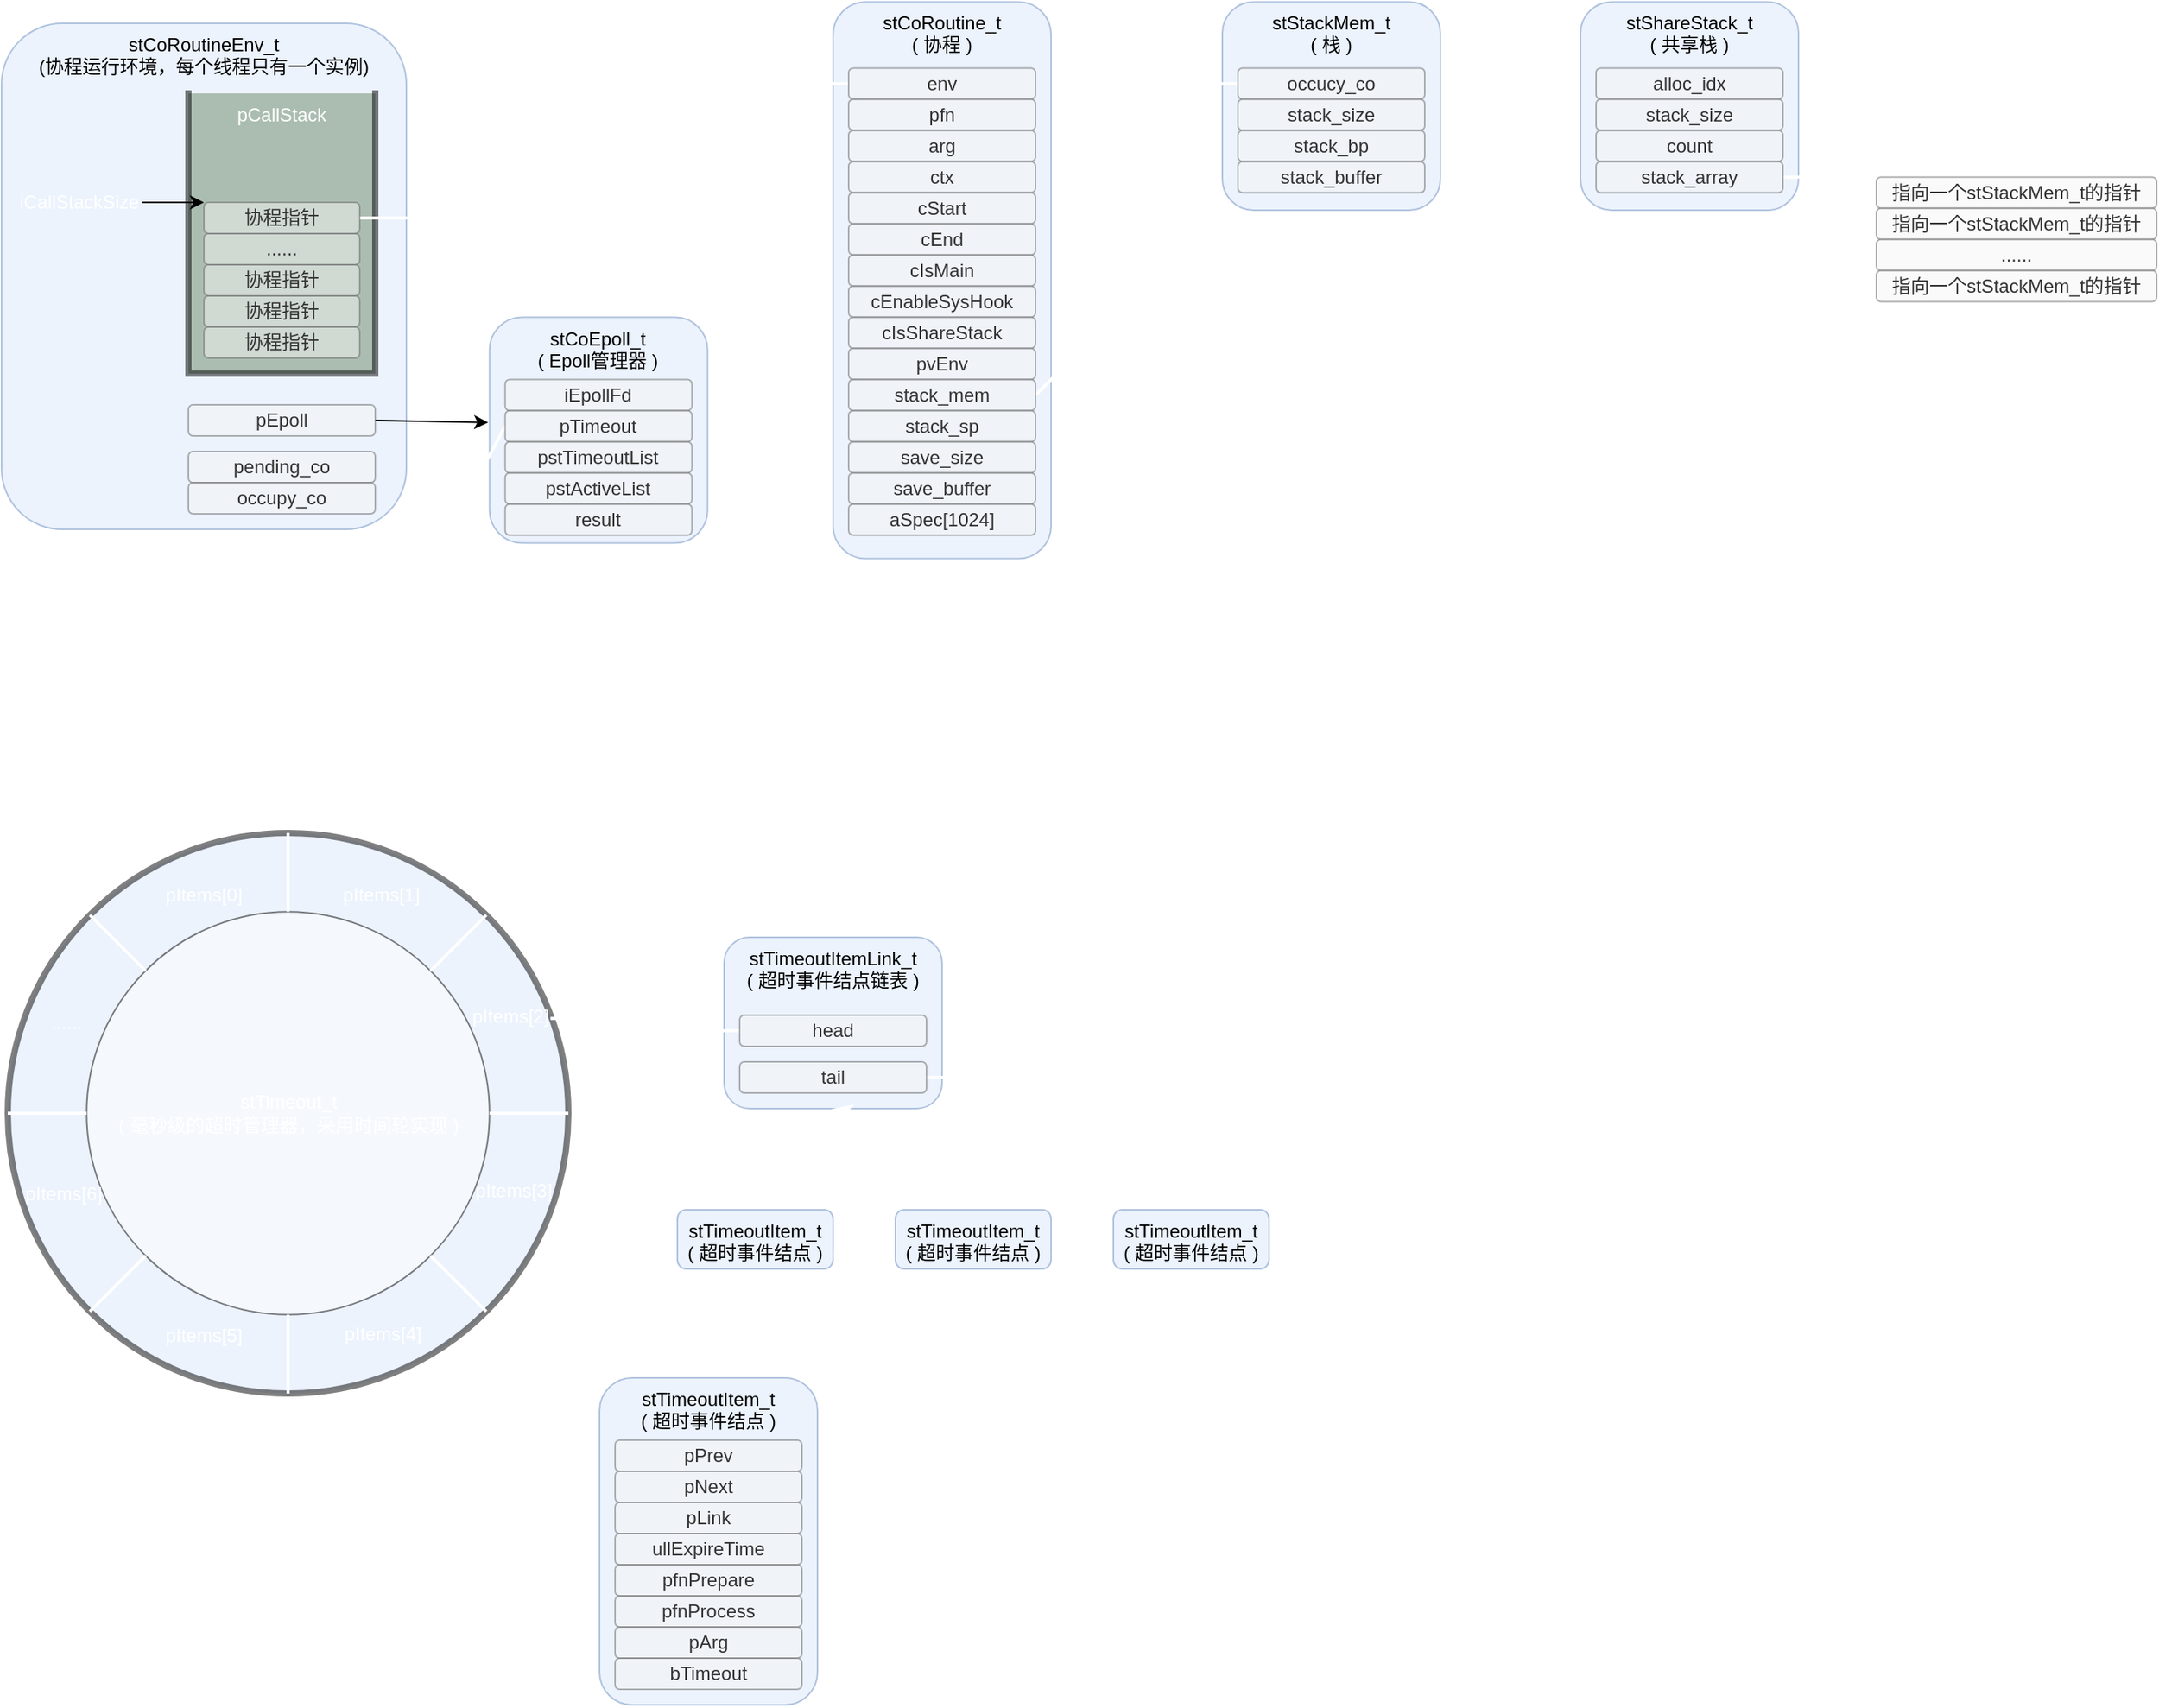 <mxfile>
    <diagram id="dXvlatfG868ND6BPzfTc" name="第 1 页">
        <mxGraphModel dx="579" dy="465" grid="1" gridSize="10" guides="1" tooltips="1" connect="1" arrows="1" fold="1" page="1" pageScale="1" pageWidth="4000" pageHeight="4000" background="none" math="0" shadow="0">
            <root>
                <mxCell id="0"/>
                <mxCell id="1" parent="0"/>
                <mxCell id="34" value="stCoRoutineEnv_t&lt;br&gt;(协程运行环境，每个线程只有一个实例)" style="rounded=1;whiteSpace=wrap;html=1;shadow=0;glass=0;labelBackgroundColor=none;labelBorderColor=none;sketch=0;strokeColor=#6c8ebf;strokeWidth=1;opacity=50;fillColor=#dae8fc;verticalAlign=top;" parent="1" vertex="1">
                    <mxGeometry x="276" y="370" width="260" height="325" as="geometry"/>
                </mxCell>
                <mxCell id="22" value="pCallStack" style="shape=partialRectangle;whiteSpace=wrap;html=1;bottom=1;right=1;left=1;top=0;fillColor=#6d8764;routingCenterX=-0.5;rounded=1;shadow=0;glass=0;labelBackgroundColor=none;labelBorderColor=none;sketch=0;fontColor=#ffffff;opacity=50;strokeColor=default;strokeWidth=4;verticalAlign=top;" parent="1" vertex="1">
                    <mxGeometry x="396" y="415" width="120" height="180" as="geometry"/>
                </mxCell>
                <mxCell id="24" value="协程指针" style="rounded=1;whiteSpace=wrap;html=1;shadow=0;glass=0;labelBackgroundColor=none;labelBorderColor=none;sketch=0;strokeColor=#666666;strokeWidth=1;fontColor=#333333;opacity=50;fillColor=#f5f5f5;" parent="1" vertex="1">
                    <mxGeometry x="406" y="565" width="100" height="20" as="geometry"/>
                </mxCell>
                <mxCell id="25" value="协程指针" style="rounded=1;whiteSpace=wrap;html=1;shadow=0;glass=0;labelBackgroundColor=none;labelBorderColor=none;sketch=0;strokeColor=#666666;strokeWidth=1;fontColor=#333333;opacity=50;fillColor=#f5f5f5;" parent="1" vertex="1">
                    <mxGeometry x="406" y="545" width="100" height="20" as="geometry"/>
                </mxCell>
                <mxCell id="26" value="协程指针" style="rounded=1;whiteSpace=wrap;html=1;shadow=0;glass=0;labelBackgroundColor=none;labelBorderColor=none;sketch=0;strokeColor=#666666;strokeWidth=1;fontColor=#333333;opacity=50;fillColor=#f5f5f5;" parent="1" vertex="1">
                    <mxGeometry x="406" y="525" width="100" height="20" as="geometry"/>
                </mxCell>
                <mxCell id="27" value="......" style="rounded=1;whiteSpace=wrap;html=1;shadow=0;glass=0;labelBackgroundColor=none;labelBorderColor=none;sketch=0;strokeColor=#666666;strokeWidth=1;fontColor=#333333;opacity=50;fillColor=#f5f5f5;" parent="1" vertex="1">
                    <mxGeometry x="406" y="505" width="100" height="20" as="geometry"/>
                </mxCell>
                <mxCell id="120" style="edgeStyle=none;html=1;exitX=1;exitY=0.5;exitDx=0;exitDy=0;entryX=0.003;entryY=0.388;entryDx=0;entryDy=0;entryPerimeter=0;strokeColor=#FFFFFF;strokeWidth=2;fontColor=#FFFFFF;" parent="1" source="28" target="102" edge="1">
                    <mxGeometry relative="1" as="geometry"/>
                </mxCell>
                <mxCell id="28" value="协程指针" style="rounded=1;whiteSpace=wrap;html=1;shadow=0;glass=0;labelBackgroundColor=none;labelBorderColor=none;sketch=0;strokeColor=#666666;strokeWidth=1;fontColor=#333333;opacity=50;fillColor=#f5f5f5;" parent="1" vertex="1">
                    <mxGeometry x="406" y="485" width="100" height="20" as="geometry"/>
                </mxCell>
                <mxCell id="30" style="edgeStyle=none;html=1;exitX=1;exitY=0.5;exitDx=0;exitDy=0;fontColor=#FFFFFF;entryX=0;entryY=0;entryDx=0;entryDy=0;" parent="1" source="29" target="28" edge="1">
                    <mxGeometry relative="1" as="geometry">
                        <mxPoint x="296" y="405" as="targetPoint"/>
                    </mxGeometry>
                </mxCell>
                <UserObject label="iCallStackSize" placeholders="1" name="Variable" id="29">
                    <mxCell style="text;html=1;strokeColor=none;fillColor=none;align=center;verticalAlign=middle;whiteSpace=wrap;overflow=hidden;rounded=1;shadow=0;glass=0;labelBackgroundColor=none;labelBorderColor=none;sketch=0;strokeWidth=1;fontColor=#FFFFFF;opacity=50;" parent="1" vertex="1">
                        <mxGeometry x="286" y="475" width="80" height="20" as="geometry"/>
                    </mxCell>
                </UserObject>
                <mxCell id="40" style="edgeStyle=none;html=1;exitX=1;exitY=0.5;exitDx=0;exitDy=0;entryX=-0.006;entryY=0.466;entryDx=0;entryDy=0;entryPerimeter=0;fontColor=#FFFFFF;" parent="1" source="31" target="35" edge="1">
                    <mxGeometry relative="1" as="geometry"/>
                </mxCell>
                <mxCell id="31" value="pEpoll" style="rounded=1;whiteSpace=wrap;html=1;shadow=0;glass=0;labelBackgroundColor=none;labelBorderColor=none;sketch=0;strokeColor=#666666;strokeWidth=1;fontColor=#333333;opacity=50;fillColor=#f5f5f5;" parent="1" vertex="1">
                    <mxGeometry x="396" y="615" width="120" height="20" as="geometry"/>
                </mxCell>
                <mxCell id="32" value="pending_co" style="rounded=1;whiteSpace=wrap;html=1;shadow=0;glass=0;labelBackgroundColor=none;labelBorderColor=none;sketch=0;strokeColor=#666666;strokeWidth=1;fontColor=#333333;opacity=50;fillColor=#f5f5f5;" parent="1" vertex="1">
                    <mxGeometry x="396" y="645" width="120" height="20" as="geometry"/>
                </mxCell>
                <mxCell id="33" value="occupy_co" style="rounded=1;whiteSpace=wrap;html=1;shadow=0;glass=0;labelBackgroundColor=none;labelBorderColor=none;sketch=0;strokeColor=#666666;strokeWidth=1;fontColor=#333333;opacity=50;fillColor=#f5f5f5;" parent="1" vertex="1">
                    <mxGeometry x="396" y="665" width="120" height="20" as="geometry"/>
                </mxCell>
                <mxCell id="35" value="stCoEpoll_t&lt;br&gt;( Epoll管理器 )" style="rounded=1;whiteSpace=wrap;html=1;shadow=0;glass=0;labelBackgroundColor=none;labelBorderColor=none;sketch=0;strokeColor=#6c8ebf;strokeWidth=1;opacity=50;fillColor=#dae8fc;verticalAlign=top;align=center;" parent="1" vertex="1">
                    <mxGeometry x="589.38" y="558.75" width="140" height="145" as="geometry"/>
                </mxCell>
                <mxCell id="36" value="iEpollFd" style="rounded=1;whiteSpace=wrap;html=1;shadow=0;glass=0;labelBackgroundColor=none;labelBorderColor=none;sketch=0;strokeColor=#666666;strokeWidth=1;fontColor=#333333;opacity=50;fillColor=#f5f5f5;" parent="1" vertex="1">
                    <mxGeometry x="599.38" y="598.75" width="120" height="20" as="geometry"/>
                </mxCell>
                <mxCell id="97" style="edgeStyle=none;html=1;exitX=0;exitY=0.5;exitDx=0;exitDy=0;entryX=0.5;entryY=0;entryDx=0;entryDy=0;strokeColor=#FFFFFF;strokeWidth=2;fontColor=#FFFFFF;" parent="1" source="37" target="49" edge="1">
                    <mxGeometry relative="1" as="geometry"/>
                </mxCell>
                <mxCell id="37" value="pTimeout" style="rounded=1;whiteSpace=wrap;html=1;shadow=0;glass=0;labelBackgroundColor=none;labelBorderColor=none;sketch=0;strokeColor=#666666;strokeWidth=1;fontColor=#333333;opacity=50;fillColor=#f5f5f5;" parent="1" vertex="1">
                    <mxGeometry x="599.38" y="618.75" width="120" height="20" as="geometry"/>
                </mxCell>
                <mxCell id="38" value="pstTimeoutList" style="rounded=1;whiteSpace=wrap;html=1;shadow=0;glass=0;labelBackgroundColor=none;labelBorderColor=none;sketch=0;strokeColor=#666666;strokeWidth=1;fontColor=#333333;opacity=50;fillColor=#f5f5f5;" parent="1" vertex="1">
                    <mxGeometry x="599.38" y="638.75" width="120" height="20" as="geometry"/>
                </mxCell>
                <mxCell id="39" value="pstActiveList" style="rounded=1;whiteSpace=wrap;html=1;shadow=0;glass=0;labelBackgroundColor=none;labelBorderColor=none;sketch=0;strokeColor=#666666;strokeWidth=1;fontColor=#333333;opacity=50;fillColor=#f5f5f5;" parent="1" vertex="1">
                    <mxGeometry x="599.38" y="658.75" width="120" height="20" as="geometry"/>
                </mxCell>
                <mxCell id="49" value="" style="ellipse;whiteSpace=wrap;html=1;aspect=fixed;rounded=1;shadow=0;glass=0;labelBackgroundColor=none;labelBorderColor=none;sketch=0;strokeColor=#000000;strokeWidth=4;opacity=50;fillColor=#dae8fc;" parent="1" vertex="1">
                    <mxGeometry x="280" y="890" width="360" height="360" as="geometry"/>
                </mxCell>
                <mxCell id="50" value="stTimeout_t&lt;br&gt;( 毫秒级的超时管理器，采用时间轮实现 )&lt;br&gt;" style="ellipse;whiteSpace=wrap;html=1;aspect=fixed;rounded=1;shadow=0;glass=0;labelBackgroundColor=none;labelBorderColor=none;sketch=0;strokeColor=default;strokeWidth=1;fontColor=#FFFFFF;gradientColor=none;opacity=50;" parent="1" vertex="1">
                    <mxGeometry x="330.63" y="940.63" width="258.75" height="258.75" as="geometry"/>
                </mxCell>
                <mxCell id="59" value="" style="endArrow=none;html=1;strokeColor=#FFFFFF;fontColor=#FFFFFF;strokeWidth=2;entryX=1;entryY=0;entryDx=0;entryDy=0;" parent="1" source="50" target="49" edge="1">
                    <mxGeometry width="50" height="50" relative="1" as="geometry">
                        <mxPoint x="435" y="1095" as="sourcePoint"/>
                        <mxPoint x="485" y="1045" as="targetPoint"/>
                    </mxGeometry>
                </mxCell>
                <mxCell id="62" value="" style="endArrow=none;html=1;strokeColor=#FFFFFF;strokeWidth=2;fontColor=#FFFFFF;exitX=0.5;exitY=0;exitDx=0;exitDy=0;entryX=0.5;entryY=0;entryDx=0;entryDy=0;" parent="1" source="49" target="50" edge="1">
                    <mxGeometry width="50" height="50" relative="1" as="geometry">
                        <mxPoint x="380" y="1060" as="sourcePoint"/>
                        <mxPoint x="430" y="1010" as="targetPoint"/>
                    </mxGeometry>
                </mxCell>
                <mxCell id="63" value="" style="endArrow=none;html=1;strokeColor=#FFFFFF;strokeWidth=2;fontColor=#FFFFFF;exitX=0;exitY=0;exitDx=0;exitDy=0;entryX=0;entryY=0;entryDx=0;entryDy=0;" parent="1" source="49" target="50" edge="1">
                    <mxGeometry width="50" height="50" relative="1" as="geometry">
                        <mxPoint x="380" y="1060" as="sourcePoint"/>
                        <mxPoint x="430" y="1010" as="targetPoint"/>
                    </mxGeometry>
                </mxCell>
                <mxCell id="64" value="" style="endArrow=none;html=1;strokeColor=#FFFFFF;strokeWidth=2;fontColor=#FFFFFF;exitX=0;exitY=0.5;exitDx=0;exitDy=0;entryX=0;entryY=0.5;entryDx=0;entryDy=0;" parent="1" source="49" target="50" edge="1">
                    <mxGeometry width="50" height="50" relative="1" as="geometry">
                        <mxPoint x="380" y="1060" as="sourcePoint"/>
                        <mxPoint x="430" y="1010" as="targetPoint"/>
                    </mxGeometry>
                </mxCell>
                <mxCell id="65" value="" style="endArrow=none;html=1;strokeColor=#FFFFFF;strokeWidth=2;fontColor=#FFFFFF;exitX=0;exitY=1;exitDx=0;exitDy=0;entryX=0;entryY=1;entryDx=0;entryDy=0;" parent="1" source="49" target="50" edge="1">
                    <mxGeometry width="50" height="50" relative="1" as="geometry">
                        <mxPoint x="380" y="1060" as="sourcePoint"/>
                        <mxPoint x="430" y="1010" as="targetPoint"/>
                    </mxGeometry>
                </mxCell>
                <mxCell id="66" value="" style="endArrow=none;html=1;strokeColor=#FFFFFF;strokeWidth=2;fontColor=#FFFFFF;exitX=1;exitY=0.5;exitDx=0;exitDy=0;entryX=1;entryY=0.5;entryDx=0;entryDy=0;" parent="1" source="49" target="50" edge="1">
                    <mxGeometry width="50" height="50" relative="1" as="geometry">
                        <mxPoint x="380" y="1060" as="sourcePoint"/>
                        <mxPoint x="430" y="1010" as="targetPoint"/>
                    </mxGeometry>
                </mxCell>
                <mxCell id="67" value="" style="endArrow=none;html=1;strokeColor=#FFFFFF;strokeWidth=2;fontColor=#FFFFFF;exitX=0.5;exitY=1;exitDx=0;exitDy=0;entryX=0.5;entryY=1;entryDx=0;entryDy=0;" parent="1" source="49" target="50" edge="1">
                    <mxGeometry width="50" height="50" relative="1" as="geometry">
                        <mxPoint x="380" y="1060" as="sourcePoint"/>
                        <mxPoint x="430" y="1010" as="targetPoint"/>
                    </mxGeometry>
                </mxCell>
                <mxCell id="68" value="" style="endArrow=none;html=1;strokeColor=#FFFFFF;strokeWidth=2;fontColor=#FFFFFF;entryX=1;entryY=1;entryDx=0;entryDy=0;exitX=1;exitY=1;exitDx=0;exitDy=0;" parent="1" source="50" target="49" edge="1">
                    <mxGeometry width="50" height="50" relative="1" as="geometry">
                        <mxPoint x="380" y="1060" as="sourcePoint"/>
                        <mxPoint x="430" y="1010" as="targetPoint"/>
                    </mxGeometry>
                </mxCell>
                <UserObject label="pItems[0]" placeholders="1" name="Variable" id="69">
                    <mxCell style="text;html=1;strokeColor=none;fillColor=none;align=center;verticalAlign=middle;whiteSpace=wrap;overflow=hidden;rounded=1;shadow=0;glass=0;labelBackgroundColor=none;labelBorderColor=none;sketch=0;strokeWidth=1;fontColor=#FFFFFF;opacity=50;" parent="1" vertex="1">
                        <mxGeometry x="366" y="919.63" width="80" height="20" as="geometry"/>
                    </mxCell>
                </UserObject>
                <UserObject label="pItems[1]" placeholders="1" name="Variable" id="70">
                    <mxCell style="text;html=1;strokeColor=none;fillColor=none;align=center;verticalAlign=middle;whiteSpace=wrap;overflow=hidden;rounded=1;shadow=0;glass=0;labelBackgroundColor=none;labelBorderColor=none;sketch=0;strokeWidth=1;fontColor=#FFFFFF;opacity=50;" parent="1" vertex="1">
                        <mxGeometry x="480" y="919.63" width="80" height="20" as="geometry"/>
                    </mxCell>
                </UserObject>
                <mxCell id="82" style="edgeStyle=none;html=1;entryX=-0.013;entryY=0.474;entryDx=0;entryDy=0;entryPerimeter=0;strokeColor=#FFFFFF;strokeWidth=2;fontColor=#FFFFFF;exitX=0.968;exitY=0.331;exitDx=0;exitDy=0;exitPerimeter=0;" parent="1" source="49" target="77" edge="1">
                    <mxGeometry relative="1" as="geometry">
                        <mxPoint x="690" y="1030" as="sourcePoint"/>
                    </mxGeometry>
                </mxCell>
                <UserObject label="pItems[2]" placeholders="1" name="Variable" id="71">
                    <mxCell style="text;html=1;strokeColor=none;fillColor=none;align=center;verticalAlign=middle;whiteSpace=wrap;overflow=hidden;rounded=1;shadow=0;glass=0;labelBackgroundColor=none;labelBorderColor=none;sketch=0;strokeWidth=1;fontColor=#FFFFFF;opacity=50;" parent="1" vertex="1">
                        <mxGeometry x="563" y="998" width="80" height="20" as="geometry"/>
                    </mxCell>
                </UserObject>
                <UserObject label="pItems[3]" placeholders="1" name="Variable" id="72">
                    <mxCell style="text;html=1;strokeColor=none;fillColor=none;align=center;verticalAlign=middle;whiteSpace=wrap;overflow=hidden;rounded=1;shadow=0;glass=0;labelBackgroundColor=none;labelBorderColor=none;sketch=0;strokeWidth=1;fontColor=#FFFFFF;opacity=50;" parent="1" vertex="1">
                        <mxGeometry x="565" y="1110" width="80" height="20" as="geometry"/>
                    </mxCell>
                </UserObject>
                <UserObject label="pItems[4]" placeholders="1" name="Variable" id="73">
                    <mxCell style="text;html=1;strokeColor=none;fillColor=none;align=center;verticalAlign=middle;whiteSpace=wrap;overflow=hidden;rounded=1;shadow=0;glass=0;labelBackgroundColor=none;labelBorderColor=none;sketch=0;strokeWidth=1;fontColor=#FFFFFF;opacity=50;" parent="1" vertex="1">
                        <mxGeometry x="481" y="1202.38" width="80" height="20" as="geometry"/>
                    </mxCell>
                </UserObject>
                <UserObject label="pItems[5]" placeholders="1" name="Variable" id="74">
                    <mxCell style="text;html=1;strokeColor=none;fillColor=none;align=center;verticalAlign=middle;whiteSpace=wrap;overflow=hidden;rounded=1;shadow=0;glass=0;labelBackgroundColor=none;labelBorderColor=none;sketch=0;strokeWidth=1;fontColor=#FFFFFF;opacity=50;" parent="1" vertex="1">
                        <mxGeometry x="366" y="1203.38" width="80" height="20" as="geometry"/>
                    </mxCell>
                </UserObject>
                <UserObject label="pItems[6]" placeholders="1" name="Variable" id="75">
                    <mxCell style="text;html=1;strokeColor=none;fillColor=none;align=center;verticalAlign=middle;whiteSpace=wrap;overflow=hidden;rounded=1;shadow=0;glass=0;labelBackgroundColor=none;labelBorderColor=none;sketch=0;strokeWidth=1;fontColor=#FFFFFF;opacity=50;" parent="1" vertex="1">
                        <mxGeometry x="276" y="1112" width="80" height="20" as="geometry"/>
                    </mxCell>
                </UserObject>
                <UserObject label="......" placeholders="1" name="Variable" id="76">
                    <mxCell style="text;html=1;strokeColor=none;fillColor=none;align=center;verticalAlign=middle;whiteSpace=wrap;overflow=hidden;rounded=1;shadow=0;glass=0;labelBackgroundColor=none;labelBorderColor=none;sketch=0;strokeWidth=1;fontColor=#FFFFFF;opacity=50;" parent="1" vertex="1">
                        <mxGeometry x="278" y="1002" width="80" height="20" as="geometry"/>
                    </mxCell>
                </UserObject>
                <mxCell id="77" value="stTimeoutItemLink_t&lt;br&gt;( 超时事件结点链表 )" style="rounded=1;whiteSpace=wrap;html=1;shadow=0;glass=0;labelBackgroundColor=none;labelBorderColor=none;sketch=0;strokeColor=#6c8ebf;strokeWidth=1;opacity=50;fillColor=#dae8fc;verticalAlign=top;align=center;" parent="1" vertex="1">
                    <mxGeometry x="740" y="957" width="140" height="110" as="geometry"/>
                </mxCell>
                <mxCell id="94" style="edgeStyle=none;html=1;exitX=0;exitY=0.5;exitDx=0;exitDy=0;entryX=0;entryY=0.5;entryDx=0;entryDy=0;strokeColor=#FFFFFF;strokeWidth=2;fontColor=#FFFFFF;" parent="1" source="79" target="84" edge="1">
                    <mxGeometry relative="1" as="geometry">
                        <Array as="points">
                            <mxPoint x="690" y="1017"/>
                            <mxPoint x="690" y="1150"/>
                        </Array>
                    </mxGeometry>
                </mxCell>
                <mxCell id="79" value="head" style="rounded=1;whiteSpace=wrap;html=1;shadow=0;glass=0;labelBackgroundColor=none;labelBorderColor=none;sketch=0;strokeColor=#666666;strokeWidth=1;fontColor=#333333;opacity=50;fillColor=#f5f5f5;" parent="1" vertex="1">
                    <mxGeometry x="750" y="1007" width="120" height="20" as="geometry"/>
                </mxCell>
                <mxCell id="95" style="edgeStyle=none;html=1;exitX=1;exitY=0.5;exitDx=0;exitDy=0;entryX=0.5;entryY=0;entryDx=0;entryDy=0;strokeColor=#FFFFFF;strokeWidth=2;fontColor=#FFFFFF;" parent="1" source="80" target="86" edge="1">
                    <mxGeometry relative="1" as="geometry">
                        <Array as="points">
                            <mxPoint x="1040" y="1047"/>
                        </Array>
                    </mxGeometry>
                </mxCell>
                <mxCell id="80" value="tail" style="rounded=1;whiteSpace=wrap;html=1;shadow=0;glass=0;labelBackgroundColor=none;labelBorderColor=none;sketch=0;strokeColor=#666666;strokeWidth=1;fontColor=#333333;opacity=50;fillColor=#f5f5f5;" parent="1" vertex="1">
                    <mxGeometry x="750" y="1037" width="120" height="20" as="geometry"/>
                </mxCell>
                <mxCell id="87" style="edgeStyle=none;html=1;exitX=1;exitY=0.25;exitDx=0;exitDy=0;entryX=0;entryY=0.25;entryDx=0;entryDy=0;strokeColor=#FFFFFF;strokeWidth=2;fontColor=#FFFFFF;" parent="1" source="84" target="85" edge="1">
                    <mxGeometry relative="1" as="geometry"/>
                </mxCell>
                <mxCell id="98" style="edgeStyle=none;html=1;exitX=0.5;exitY=0;exitDx=0;exitDy=0;entryX=0.5;entryY=1;entryDx=0;entryDy=0;strokeColor=#FFFFFF;strokeWidth=2;fontColor=#FFFFFF;" parent="1" source="84" target="77" edge="1">
                    <mxGeometry relative="1" as="geometry"/>
                </mxCell>
                <mxCell id="84" value="stTimeoutItem_t&lt;br&gt;( 超时事件结点 )" style="rounded=1;whiteSpace=wrap;html=1;shadow=0;glass=0;labelBackgroundColor=none;labelBorderColor=none;sketch=0;strokeColor=#6c8ebf;strokeWidth=1;opacity=50;fillColor=#dae8fc;verticalAlign=top;align=center;" parent="1" vertex="1">
                    <mxGeometry x="710" y="1132" width="100" height="38" as="geometry"/>
                </mxCell>
                <mxCell id="88" style="edgeStyle=none;html=1;exitX=0;exitY=0.75;exitDx=0;exitDy=0;entryX=1;entryY=0.75;entryDx=0;entryDy=0;strokeColor=#FFFFFF;strokeWidth=2;fontColor=#FFFFFF;" parent="1" source="85" target="84" edge="1">
                    <mxGeometry relative="1" as="geometry"/>
                </mxCell>
                <mxCell id="89" style="edgeStyle=none;html=1;exitX=1;exitY=0.25;exitDx=0;exitDy=0;entryX=0;entryY=0.25;entryDx=0;entryDy=0;strokeColor=#FFFFFF;strokeWidth=2;fontColor=#FFFFFF;" parent="1" source="85" target="86" edge="1">
                    <mxGeometry relative="1" as="geometry"/>
                </mxCell>
                <mxCell id="100" style="edgeStyle=none;html=1;exitX=0.5;exitY=0;exitDx=0;exitDy=0;entryX=0.5;entryY=1;entryDx=0;entryDy=0;strokeColor=#FFFFFF;strokeWidth=2;fontColor=#FFFFFF;" parent="1" source="85" target="77" edge="1">
                    <mxGeometry relative="1" as="geometry"/>
                </mxCell>
                <mxCell id="85" value="stTimeoutItem_t&lt;br&gt;( 超时事件结点 )" style="rounded=1;whiteSpace=wrap;html=1;shadow=0;glass=0;labelBackgroundColor=none;labelBorderColor=none;sketch=0;strokeColor=#6c8ebf;strokeWidth=1;opacity=50;fillColor=#dae8fc;verticalAlign=top;align=center;" parent="1" vertex="1">
                    <mxGeometry x="850" y="1132" width="100" height="38" as="geometry"/>
                </mxCell>
                <mxCell id="90" style="edgeStyle=none;html=1;exitX=0;exitY=0.75;exitDx=0;exitDy=0;entryX=1;entryY=0.75;entryDx=0;entryDy=0;strokeColor=#FFFFFF;strokeWidth=2;fontColor=#FFFFFF;" parent="1" source="86" target="85" edge="1">
                    <mxGeometry relative="1" as="geometry"/>
                </mxCell>
                <mxCell id="101" style="edgeStyle=none;html=1;exitX=0.5;exitY=0;exitDx=0;exitDy=0;entryX=0.5;entryY=1;entryDx=0;entryDy=0;strokeColor=#FFFFFF;strokeWidth=2;fontColor=#FFFFFF;" parent="1" source="86" target="77" edge="1">
                    <mxGeometry relative="1" as="geometry"/>
                </mxCell>
                <mxCell id="86" value="stTimeoutItem_t&lt;br&gt;( 超时事件结点 )" style="rounded=1;whiteSpace=wrap;html=1;shadow=0;glass=0;labelBackgroundColor=none;labelBorderColor=none;sketch=0;strokeColor=#6c8ebf;strokeWidth=1;opacity=50;fillColor=#dae8fc;verticalAlign=top;align=center;" parent="1" vertex="1">
                    <mxGeometry x="990" y="1132" width="100" height="38" as="geometry"/>
                </mxCell>
                <mxCell id="102" value="stCoRoutine_t&lt;br&gt;( 协程 )" style="rounded=1;whiteSpace=wrap;html=1;shadow=0;glass=0;labelBackgroundColor=none;labelBorderColor=none;sketch=0;strokeColor=#6c8ebf;strokeWidth=1;opacity=50;fillColor=#dae8fc;verticalAlign=top;align=center;" parent="1" vertex="1">
                    <mxGeometry x="810" y="356.25" width="140" height="357.5" as="geometry"/>
                </mxCell>
                <mxCell id="121" style="edgeStyle=none;html=1;exitX=0;exitY=0.5;exitDx=0;exitDy=0;entryX=1.002;entryY=0.117;entryDx=0;entryDy=0;entryPerimeter=0;strokeColor=#FFFFFF;strokeWidth=2;fontColor=#FFFFFF;" parent="1" source="103" target="34" edge="1">
                    <mxGeometry relative="1" as="geometry"/>
                </mxCell>
                <mxCell id="103" value="env" style="rounded=1;whiteSpace=wrap;html=1;shadow=0;glass=0;labelBackgroundColor=none;labelBorderColor=none;sketch=0;strokeColor=#666666;strokeWidth=1;fontColor=#333333;opacity=50;fillColor=#f5f5f5;" parent="1" vertex="1">
                    <mxGeometry x="820" y="398.75" width="120" height="20" as="geometry"/>
                </mxCell>
                <mxCell id="104" value="pfn" style="rounded=1;whiteSpace=wrap;html=1;shadow=0;glass=0;labelBackgroundColor=none;labelBorderColor=none;sketch=0;strokeColor=#666666;strokeWidth=1;fontColor=#333333;opacity=50;fillColor=#f5f5f5;" parent="1" vertex="1">
                    <mxGeometry x="820" y="418.75" width="120" height="20" as="geometry"/>
                </mxCell>
                <mxCell id="105" value="arg" style="rounded=1;whiteSpace=wrap;html=1;shadow=0;glass=0;labelBackgroundColor=none;labelBorderColor=none;sketch=0;strokeColor=#666666;strokeWidth=1;fontColor=#333333;opacity=50;fillColor=#f5f5f5;" parent="1" vertex="1">
                    <mxGeometry x="820" y="438.75" width="120" height="20" as="geometry"/>
                </mxCell>
                <mxCell id="106" value="ctx" style="rounded=1;whiteSpace=wrap;html=1;shadow=0;glass=0;labelBackgroundColor=none;labelBorderColor=none;sketch=0;strokeColor=#666666;strokeWidth=1;fontColor=#333333;opacity=50;fillColor=#f5f5f5;" parent="1" vertex="1">
                    <mxGeometry x="820" y="458.75" width="120" height="20" as="geometry"/>
                </mxCell>
                <mxCell id="107" value="cStart" style="rounded=1;whiteSpace=wrap;html=1;shadow=0;glass=0;labelBackgroundColor=none;labelBorderColor=none;sketch=0;strokeColor=#666666;strokeWidth=1;fontColor=#333333;opacity=50;fillColor=#f5f5f5;" parent="1" vertex="1">
                    <mxGeometry x="820" y="478.75" width="120" height="20" as="geometry"/>
                </mxCell>
                <mxCell id="108" value="cEnd" style="rounded=1;whiteSpace=wrap;html=1;shadow=0;glass=0;labelBackgroundColor=none;labelBorderColor=none;sketch=0;strokeColor=#666666;strokeWidth=1;fontColor=#333333;opacity=50;fillColor=#f5f5f5;" parent="1" vertex="1">
                    <mxGeometry x="820" y="498.75" width="120" height="20" as="geometry"/>
                </mxCell>
                <mxCell id="109" value="cIsMain" style="rounded=1;whiteSpace=wrap;html=1;shadow=0;glass=0;labelBackgroundColor=none;labelBorderColor=none;sketch=0;strokeColor=#666666;strokeWidth=1;fontColor=#333333;opacity=50;fillColor=#f5f5f5;" parent="1" vertex="1">
                    <mxGeometry x="820" y="518.75" width="120" height="20" as="geometry"/>
                </mxCell>
                <mxCell id="110" value="cEnableSysHook" style="rounded=1;whiteSpace=wrap;html=1;shadow=0;glass=0;labelBackgroundColor=none;labelBorderColor=none;sketch=0;strokeColor=#666666;strokeWidth=1;fontColor=#333333;opacity=50;fillColor=#f5f5f5;" parent="1" vertex="1">
                    <mxGeometry x="820" y="538.75" width="120" height="20" as="geometry"/>
                </mxCell>
                <mxCell id="111" value="cIsShareStack" style="rounded=1;whiteSpace=wrap;html=1;shadow=0;glass=0;labelBackgroundColor=none;labelBorderColor=none;sketch=0;strokeColor=#666666;strokeWidth=1;fontColor=#333333;opacity=50;fillColor=#f5f5f5;" parent="1" vertex="1">
                    <mxGeometry x="820" y="558.75" width="120" height="20" as="geometry"/>
                </mxCell>
                <mxCell id="112" value="pvEnv" style="rounded=1;whiteSpace=wrap;html=1;shadow=0;glass=0;labelBackgroundColor=none;labelBorderColor=none;sketch=0;strokeColor=#666666;strokeWidth=1;fontColor=#333333;opacity=50;fillColor=#f5f5f5;" parent="1" vertex="1">
                    <mxGeometry x="820" y="578.75" width="120" height="20" as="geometry"/>
                </mxCell>
                <mxCell id="139" style="edgeStyle=none;html=1;exitX=1;exitY=0.5;exitDx=0;exitDy=0;entryX=0.04;entryY=0.955;entryDx=0;entryDy=0;entryPerimeter=0;strokeColor=#FFFFFF;strokeWidth=2;fontColor=#FFFFFF;" parent="1" source="113" target="132" edge="1">
                    <mxGeometry relative="1" as="geometry"/>
                </mxCell>
                <mxCell id="113" value="stack_mem" style="rounded=1;whiteSpace=wrap;html=1;shadow=0;glass=0;labelBackgroundColor=none;labelBorderColor=none;sketch=0;strokeColor=#666666;strokeWidth=1;fontColor=#333333;opacity=50;fillColor=#f5f5f5;" parent="1" vertex="1">
                    <mxGeometry x="820" y="598.75" width="120" height="20" as="geometry"/>
                </mxCell>
                <mxCell id="114" value="stack_sp" style="rounded=1;whiteSpace=wrap;html=1;shadow=0;glass=0;labelBackgroundColor=none;labelBorderColor=none;sketch=0;strokeColor=#666666;strokeWidth=1;fontColor=#333333;opacity=50;fillColor=#f5f5f5;" parent="1" vertex="1">
                    <mxGeometry x="820" y="618.75" width="120" height="20" as="geometry"/>
                </mxCell>
                <mxCell id="115" value="save_size" style="rounded=1;whiteSpace=wrap;html=1;shadow=0;glass=0;labelBackgroundColor=none;labelBorderColor=none;sketch=0;strokeColor=#666666;strokeWidth=1;fontColor=#333333;opacity=50;fillColor=#f5f5f5;" parent="1" vertex="1">
                    <mxGeometry x="820" y="638.75" width="120" height="20" as="geometry"/>
                </mxCell>
                <mxCell id="116" value="save_buffer" style="rounded=1;whiteSpace=wrap;html=1;shadow=0;glass=0;labelBackgroundColor=none;labelBorderColor=none;sketch=0;strokeColor=#666666;strokeWidth=1;fontColor=#333333;opacity=50;fillColor=#f5f5f5;" parent="1" vertex="1">
                    <mxGeometry x="820" y="658.75" width="120" height="20" as="geometry"/>
                </mxCell>
                <mxCell id="117" value="aSpec[1024]" style="rounded=1;whiteSpace=wrap;html=1;shadow=0;glass=0;labelBackgroundColor=none;labelBorderColor=none;sketch=0;strokeColor=#666666;strokeWidth=1;fontColor=#333333;opacity=50;fillColor=#f5f5f5;" parent="1" vertex="1">
                    <mxGeometry x="820" y="678.75" width="120" height="20" as="geometry"/>
                </mxCell>
                <mxCell id="122" value="" style="shape=flexArrow;endArrow=classic;html=1;strokeColor=#FFFFFF;strokeWidth=2;fontColor=#FFFFFF;startSize=3;" parent="1" edge="1">
                    <mxGeometry width="50" height="50" relative="1" as="geometry">
                        <mxPoint x="716" y="1230" as="sourcePoint"/>
                        <mxPoint x="766" y="1180" as="targetPoint"/>
                    </mxGeometry>
                </mxCell>
                <mxCell id="123" value="stTimeoutItem_t&lt;br&gt;( 超时事件结点 )" style="rounded=1;whiteSpace=wrap;html=1;shadow=0;glass=0;labelBackgroundColor=none;labelBorderColor=none;sketch=0;strokeColor=#6c8ebf;strokeWidth=1;opacity=50;fillColor=#dae8fc;verticalAlign=top;align=center;" parent="1" vertex="1">
                    <mxGeometry x="660" y="1240" width="140" height="210" as="geometry"/>
                </mxCell>
                <mxCell id="124" value="pPrev" style="rounded=1;whiteSpace=wrap;html=1;shadow=0;glass=0;labelBackgroundColor=none;labelBorderColor=none;sketch=0;strokeColor=#666666;strokeWidth=1;fontColor=#333333;opacity=50;fillColor=#f5f5f5;" parent="1" vertex="1">
                    <mxGeometry x="670" y="1280" width="120" height="20" as="geometry"/>
                </mxCell>
                <mxCell id="125" value="pNext" style="rounded=1;whiteSpace=wrap;html=1;shadow=0;glass=0;labelBackgroundColor=none;labelBorderColor=none;sketch=0;strokeColor=#666666;strokeWidth=1;fontColor=#333333;opacity=50;fillColor=#f5f5f5;" parent="1" vertex="1">
                    <mxGeometry x="670" y="1300" width="120" height="20" as="geometry"/>
                </mxCell>
                <mxCell id="126" value="pLink" style="rounded=1;whiteSpace=wrap;html=1;shadow=0;glass=0;labelBackgroundColor=none;labelBorderColor=none;sketch=0;strokeColor=#666666;strokeWidth=1;fontColor=#333333;opacity=50;fillColor=#f5f5f5;" parent="1" vertex="1">
                    <mxGeometry x="670" y="1320" width="120" height="20" as="geometry"/>
                </mxCell>
                <mxCell id="127" value="ullExpireTime" style="rounded=1;whiteSpace=wrap;html=1;shadow=0;glass=0;labelBackgroundColor=none;labelBorderColor=none;sketch=0;strokeColor=#666666;strokeWidth=1;fontColor=#333333;opacity=50;fillColor=#f5f5f5;" parent="1" vertex="1">
                    <mxGeometry x="670" y="1340" width="120" height="20" as="geometry"/>
                </mxCell>
                <mxCell id="128" value="pfnPrepare" style="rounded=1;whiteSpace=wrap;html=1;shadow=0;glass=0;labelBackgroundColor=none;labelBorderColor=none;sketch=0;strokeColor=#666666;strokeWidth=1;fontColor=#333333;opacity=50;fillColor=#f5f5f5;" parent="1" vertex="1">
                    <mxGeometry x="670" y="1360" width="120" height="20" as="geometry"/>
                </mxCell>
                <mxCell id="129" value="pfnProcess" style="rounded=1;whiteSpace=wrap;html=1;shadow=0;glass=0;labelBackgroundColor=none;labelBorderColor=none;sketch=0;strokeColor=#666666;strokeWidth=1;fontColor=#333333;opacity=50;fillColor=#f5f5f5;" parent="1" vertex="1">
                    <mxGeometry x="670" y="1380" width="120" height="20" as="geometry"/>
                </mxCell>
                <mxCell id="130" value="pArg" style="rounded=1;whiteSpace=wrap;html=1;shadow=0;glass=0;labelBackgroundColor=none;labelBorderColor=none;sketch=0;strokeColor=#666666;strokeWidth=1;fontColor=#333333;opacity=50;fillColor=#f5f5f5;" parent="1" vertex="1">
                    <mxGeometry x="670" y="1400" width="120" height="20" as="geometry"/>
                </mxCell>
                <mxCell id="131" value="bTimeout" style="rounded=1;whiteSpace=wrap;html=1;shadow=0;glass=0;labelBackgroundColor=none;labelBorderColor=none;sketch=0;strokeColor=#666666;strokeWidth=1;fontColor=#333333;opacity=50;fillColor=#f5f5f5;" parent="1" vertex="1">
                    <mxGeometry x="670" y="1420" width="120" height="20" as="geometry"/>
                </mxCell>
                <mxCell id="132" value="stStackMem_t&lt;br&gt;( 栈 )" style="rounded=1;whiteSpace=wrap;html=1;shadow=0;glass=0;labelBackgroundColor=none;labelBorderColor=none;sketch=0;strokeColor=#6c8ebf;strokeWidth=1;opacity=50;fillColor=#dae8fc;verticalAlign=top;align=center;" parent="1" vertex="1">
                    <mxGeometry x="1060" y="356.25" width="140" height="133.75" as="geometry"/>
                </mxCell>
                <mxCell id="137" style="edgeStyle=none;html=1;exitX=0;exitY=0.5;exitDx=0;exitDy=0;strokeColor=#FFFFFF;strokeWidth=2;fontColor=#FFFFFF;entryX=1.003;entryY=0.147;entryDx=0;entryDy=0;entryPerimeter=0;" parent="1" source="133" target="102" edge="1">
                    <mxGeometry relative="1" as="geometry">
                        <mxPoint x="970.0" y="408.655" as="targetPoint"/>
                    </mxGeometry>
                </mxCell>
                <mxCell id="133" value="occucy_co" style="rounded=1;whiteSpace=wrap;html=1;shadow=0;glass=0;labelBackgroundColor=none;labelBorderColor=none;sketch=0;strokeColor=#666666;strokeWidth=1;fontColor=#333333;opacity=50;fillColor=#f5f5f5;" parent="1" vertex="1">
                    <mxGeometry x="1070" y="398.75" width="120" height="20" as="geometry"/>
                </mxCell>
                <mxCell id="134" value="stack_size" style="rounded=1;whiteSpace=wrap;html=1;shadow=0;glass=0;labelBackgroundColor=none;labelBorderColor=none;sketch=0;strokeColor=#666666;strokeWidth=1;fontColor=#333333;opacity=50;fillColor=#f5f5f5;" parent="1" vertex="1">
                    <mxGeometry x="1070" y="418.75" width="120" height="20" as="geometry"/>
                </mxCell>
                <mxCell id="135" value="stack_bp" style="rounded=1;whiteSpace=wrap;html=1;shadow=0;glass=0;labelBackgroundColor=none;labelBorderColor=none;sketch=0;strokeColor=#666666;strokeWidth=1;fontColor=#333333;opacity=50;fillColor=#f5f5f5;" parent="1" vertex="1">
                    <mxGeometry x="1070" y="438.75" width="120" height="20" as="geometry"/>
                </mxCell>
                <mxCell id="136" value="stack_buffer" style="rounded=1;whiteSpace=wrap;html=1;shadow=0;glass=0;labelBackgroundColor=none;labelBorderColor=none;sketch=0;strokeColor=#666666;strokeWidth=1;fontColor=#333333;opacity=50;fillColor=#f5f5f5;" parent="1" vertex="1">
                    <mxGeometry x="1070" y="458.75" width="120" height="20" as="geometry"/>
                </mxCell>
                <mxCell id="140" value="stShareStack_t&lt;br&gt;( 共享栈 )" style="rounded=1;whiteSpace=wrap;html=1;shadow=0;glass=0;labelBackgroundColor=none;labelBorderColor=none;sketch=0;strokeColor=#6c8ebf;strokeWidth=1;opacity=50;fillColor=#dae8fc;verticalAlign=top;align=center;" parent="1" vertex="1">
                    <mxGeometry x="1290" y="356.25" width="140" height="133.75" as="geometry"/>
                </mxCell>
                <mxCell id="141" value="alloc_idx" style="rounded=1;whiteSpace=wrap;html=1;shadow=0;glass=0;labelBackgroundColor=none;labelBorderColor=none;sketch=0;strokeColor=#666666;strokeWidth=1;fontColor=#333333;opacity=50;fillColor=#f5f5f5;" parent="1" vertex="1">
                    <mxGeometry x="1300" y="398.75" width="120" height="20" as="geometry"/>
                </mxCell>
                <mxCell id="142" value="stack_size" style="rounded=1;whiteSpace=wrap;html=1;shadow=0;glass=0;labelBackgroundColor=none;labelBorderColor=none;sketch=0;strokeColor=#666666;strokeWidth=1;fontColor=#333333;opacity=50;fillColor=#f5f5f5;" parent="1" vertex="1">
                    <mxGeometry x="1300" y="418.75" width="120" height="20" as="geometry"/>
                </mxCell>
                <mxCell id="143" value="count" style="rounded=1;whiteSpace=wrap;html=1;shadow=0;glass=0;labelBackgroundColor=none;labelBorderColor=none;sketch=0;strokeColor=#666666;strokeWidth=1;fontColor=#333333;opacity=50;fillColor=#f5f5f5;" parent="1" vertex="1">
                    <mxGeometry x="1300" y="438.75" width="120" height="20" as="geometry"/>
                </mxCell>
                <mxCell id="153" style="edgeStyle=none;html=1;entryX=0;entryY=0;entryDx=0;entryDy=0;strokeColor=#FFFFFF;strokeWidth=2;fontColor=#FFFFFF;" parent="1" source="144" target="146" edge="1">
                    <mxGeometry relative="1" as="geometry"/>
                </mxCell>
                <mxCell id="144" value="stack_array" style="rounded=1;whiteSpace=wrap;html=1;shadow=0;glass=0;labelBackgroundColor=none;labelBorderColor=none;sketch=0;strokeColor=#666666;strokeWidth=1;fontColor=#333333;opacity=50;fillColor=#f5f5f5;" parent="1" vertex="1">
                    <mxGeometry x="1300" y="458.75" width="120" height="20" as="geometry"/>
                </mxCell>
                <mxCell id="146" value="指向一个stStackMem_t的指针" style="rounded=1;whiteSpace=wrap;html=1;shadow=0;glass=0;labelBackgroundColor=none;labelBorderColor=none;sketch=0;strokeColor=#666666;strokeWidth=1;fontColor=#333333;opacity=50;fillColor=#f5f5f5;" parent="1" vertex="1">
                    <mxGeometry x="1480" y="468.75" width="180" height="20" as="geometry"/>
                </mxCell>
                <mxCell id="150" value="指向一个stStackMem_t的指针" style="rounded=1;whiteSpace=wrap;html=1;shadow=0;glass=0;labelBackgroundColor=none;labelBorderColor=none;sketch=0;strokeColor=#666666;strokeWidth=1;fontColor=#333333;opacity=50;fillColor=#f5f5f5;" parent="1" vertex="1">
                    <mxGeometry x="1480" y="488.75" width="180" height="20" as="geometry"/>
                </mxCell>
                <mxCell id="151" value="......" style="rounded=1;whiteSpace=wrap;html=1;shadow=0;glass=0;labelBackgroundColor=none;labelBorderColor=none;sketch=0;strokeColor=#666666;strokeWidth=1;fontColor=#333333;opacity=50;fillColor=#f5f5f5;" parent="1" vertex="1">
                    <mxGeometry x="1480" y="508.75" width="180" height="20" as="geometry"/>
                </mxCell>
                <mxCell id="152" value="指向一个stStackMem_t的指针" style="rounded=1;whiteSpace=wrap;html=1;shadow=0;glass=0;labelBackgroundColor=none;labelBorderColor=none;sketch=0;strokeColor=#666666;strokeWidth=1;fontColor=#333333;opacity=50;fillColor=#f5f5f5;" parent="1" vertex="1">
                    <mxGeometry x="1480" y="528.75" width="180" height="20" as="geometry"/>
                </mxCell>
                <mxCell id="154" value="result" style="rounded=1;whiteSpace=wrap;html=1;shadow=0;glass=0;labelBackgroundColor=none;labelBorderColor=none;sketch=0;strokeColor=#666666;strokeWidth=1;fontColor=#333333;opacity=50;fillColor=#f5f5f5;" vertex="1" parent="1">
                    <mxGeometry x="599.38" y="678.75" width="120" height="20" as="geometry"/>
                </mxCell>
            </root>
        </mxGraphModel>
    </diagram>
</mxfile>